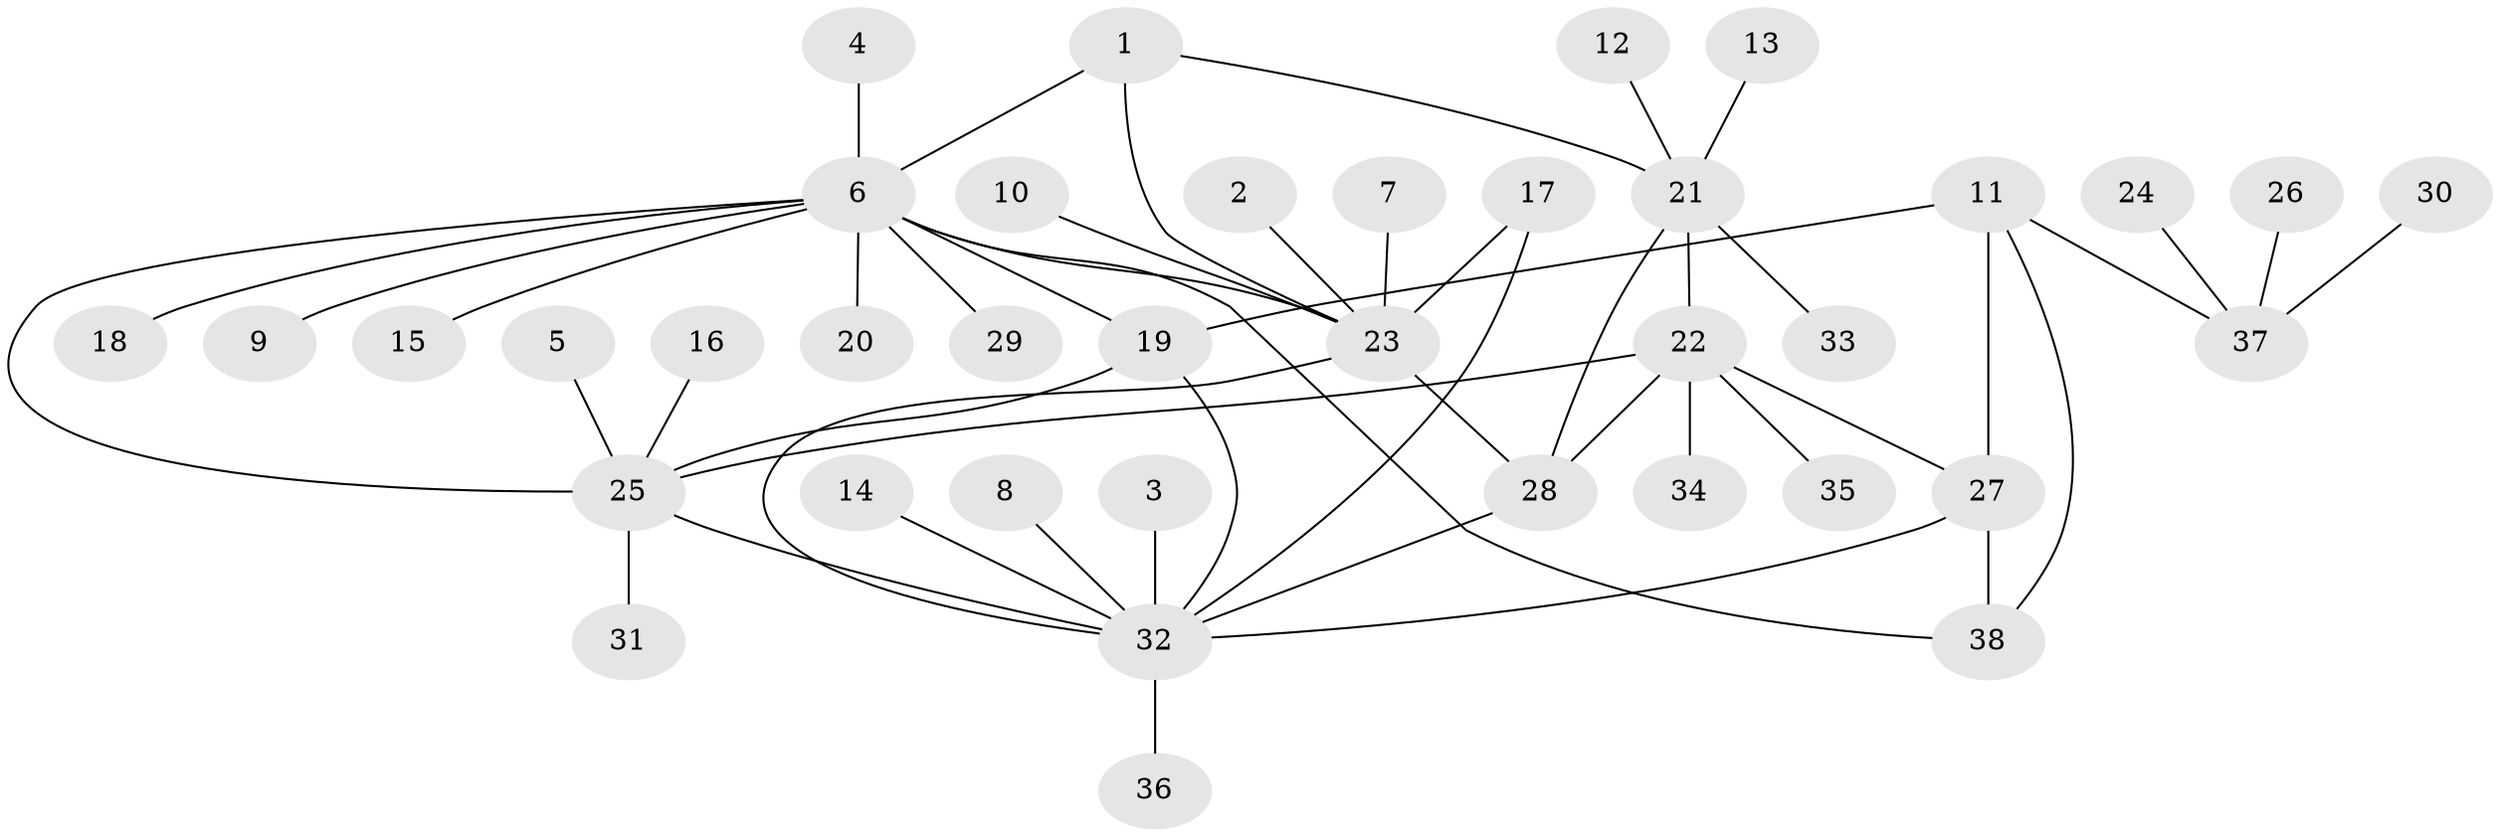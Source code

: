 // original degree distribution, {4: 0.027777777777777776, 3: 0.08333333333333333, 10: 0.027777777777777776, 9: 0.027777777777777776, 6: 0.05555555555555555, 8: 0.013888888888888888, 5: 0.027777777777777776, 7: 0.013888888888888888, 1: 0.5972222222222222, 2: 0.125}
// Generated by graph-tools (version 1.1) at 2025/50/03/09/25 03:50:37]
// undirected, 38 vertices, 50 edges
graph export_dot {
graph [start="1"]
  node [color=gray90,style=filled];
  1;
  2;
  3;
  4;
  5;
  6;
  7;
  8;
  9;
  10;
  11;
  12;
  13;
  14;
  15;
  16;
  17;
  18;
  19;
  20;
  21;
  22;
  23;
  24;
  25;
  26;
  27;
  28;
  29;
  30;
  31;
  32;
  33;
  34;
  35;
  36;
  37;
  38;
  1 -- 6 [weight=1.0];
  1 -- 21 [weight=1.0];
  1 -- 23 [weight=1.0];
  2 -- 23 [weight=1.0];
  3 -- 32 [weight=1.0];
  4 -- 6 [weight=1.0];
  5 -- 25 [weight=1.0];
  6 -- 9 [weight=1.0];
  6 -- 15 [weight=1.0];
  6 -- 18 [weight=1.0];
  6 -- 19 [weight=1.0];
  6 -- 20 [weight=1.0];
  6 -- 23 [weight=1.0];
  6 -- 25 [weight=1.0];
  6 -- 29 [weight=1.0];
  6 -- 38 [weight=1.0];
  7 -- 23 [weight=1.0];
  8 -- 32 [weight=1.0];
  10 -- 23 [weight=1.0];
  11 -- 19 [weight=1.0];
  11 -- 27 [weight=1.0];
  11 -- 37 [weight=1.0];
  11 -- 38 [weight=1.0];
  12 -- 21 [weight=1.0];
  13 -- 21 [weight=1.0];
  14 -- 32 [weight=1.0];
  16 -- 25 [weight=1.0];
  17 -- 23 [weight=1.0];
  17 -- 32 [weight=1.0];
  19 -- 25 [weight=1.0];
  19 -- 32 [weight=1.0];
  21 -- 22 [weight=1.0];
  21 -- 28 [weight=1.0];
  21 -- 33 [weight=1.0];
  22 -- 25 [weight=2.0];
  22 -- 27 [weight=1.0];
  22 -- 28 [weight=1.0];
  22 -- 34 [weight=1.0];
  22 -- 35 [weight=1.0];
  23 -- 28 [weight=1.0];
  23 -- 32 [weight=1.0];
  24 -- 37 [weight=1.0];
  25 -- 31 [weight=1.0];
  25 -- 32 [weight=1.0];
  26 -- 37 [weight=1.0];
  27 -- 32 [weight=1.0];
  27 -- 38 [weight=1.0];
  28 -- 32 [weight=1.0];
  30 -- 37 [weight=1.0];
  32 -- 36 [weight=1.0];
}
